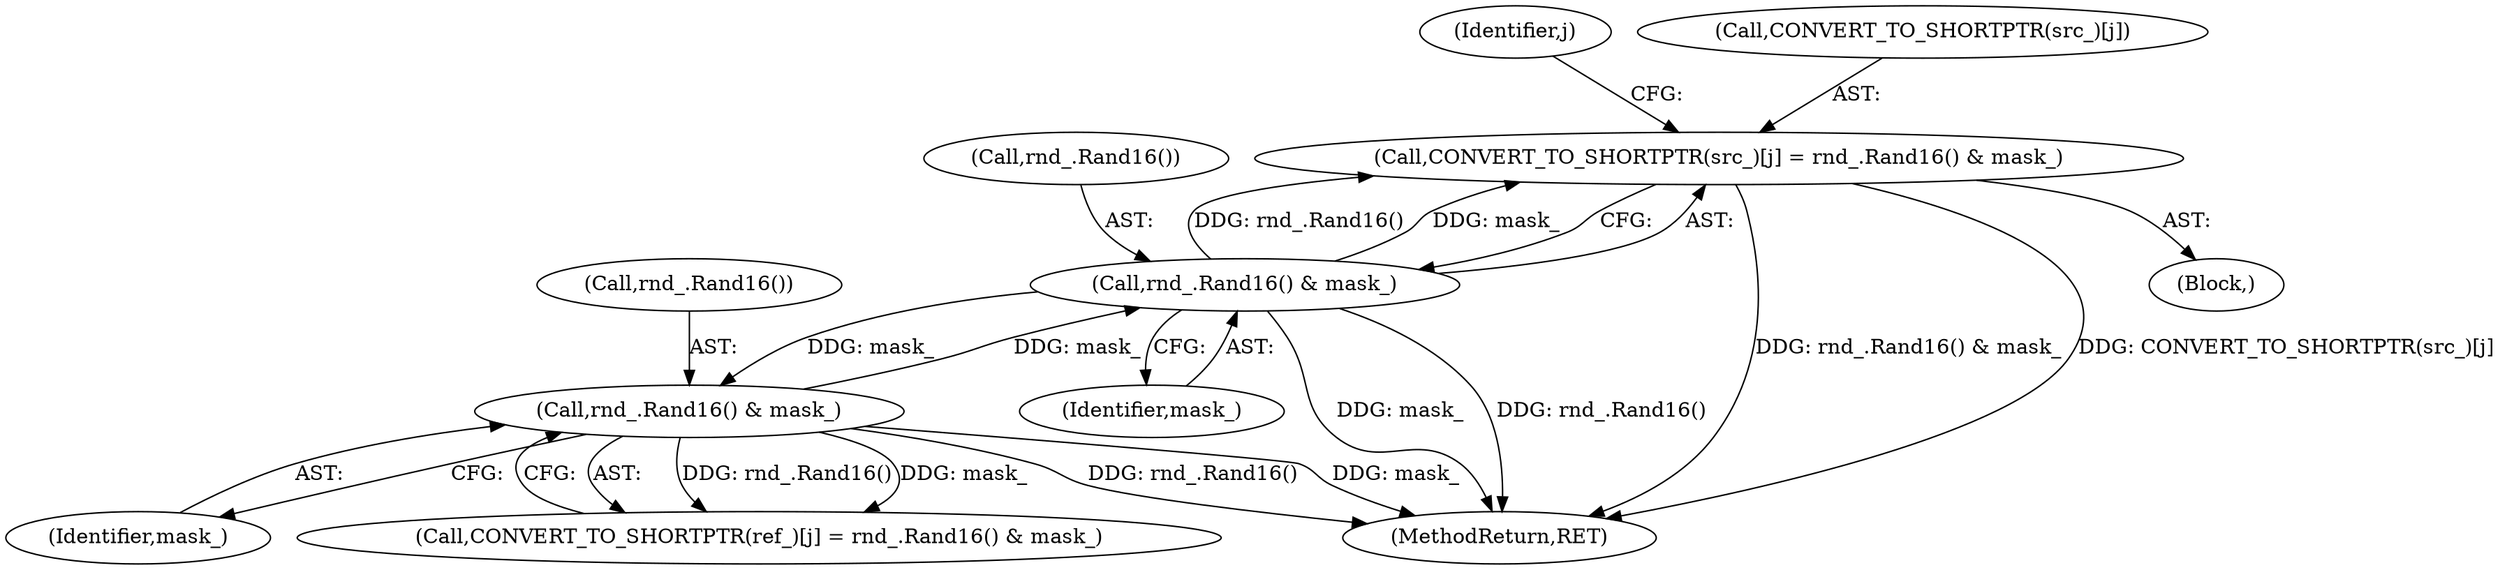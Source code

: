 digraph "0_Android_5a9753fca56f0eeb9f61e342b2fccffc364f9426_112@array" {
"1000179" [label="(Call,CONVERT_TO_SHORTPTR(src_)[j] = rnd_.Rand16() & mask_)"];
"1000184" [label="(Call,rnd_.Rand16() & mask_)"];
"1000209" [label="(Call,rnd_.Rand16() & mask_)"];
"1000178" [label="(Block,)"];
"1000209" [label="(Call,rnd_.Rand16() & mask_)"];
"1000204" [label="(Call,CONVERT_TO_SHORTPTR(ref_)[j] = rnd_.Rand16() & mask_)"];
"1000177" [label="(Identifier,j)"];
"1000185" [label="(Call,rnd_.Rand16())"];
"1000180" [label="(Call,CONVERT_TO_SHORTPTR(src_)[j])"];
"1000265" [label="(MethodReturn,RET)"];
"1000211" [label="(Identifier,mask_)"];
"1000186" [label="(Identifier,mask_)"];
"1000210" [label="(Call,rnd_.Rand16())"];
"1000179" [label="(Call,CONVERT_TO_SHORTPTR(src_)[j] = rnd_.Rand16() & mask_)"];
"1000184" [label="(Call,rnd_.Rand16() & mask_)"];
"1000179" -> "1000178"  [label="AST: "];
"1000179" -> "1000184"  [label="CFG: "];
"1000180" -> "1000179"  [label="AST: "];
"1000184" -> "1000179"  [label="AST: "];
"1000177" -> "1000179"  [label="CFG: "];
"1000179" -> "1000265"  [label="DDG: rnd_.Rand16() & mask_"];
"1000179" -> "1000265"  [label="DDG: CONVERT_TO_SHORTPTR(src_)[j]"];
"1000184" -> "1000179"  [label="DDG: rnd_.Rand16()"];
"1000184" -> "1000179"  [label="DDG: mask_"];
"1000184" -> "1000186"  [label="CFG: "];
"1000185" -> "1000184"  [label="AST: "];
"1000186" -> "1000184"  [label="AST: "];
"1000184" -> "1000265"  [label="DDG: rnd_.Rand16()"];
"1000184" -> "1000265"  [label="DDG: mask_"];
"1000209" -> "1000184"  [label="DDG: mask_"];
"1000184" -> "1000209"  [label="DDG: mask_"];
"1000209" -> "1000204"  [label="AST: "];
"1000209" -> "1000211"  [label="CFG: "];
"1000210" -> "1000209"  [label="AST: "];
"1000211" -> "1000209"  [label="AST: "];
"1000204" -> "1000209"  [label="CFG: "];
"1000209" -> "1000265"  [label="DDG: rnd_.Rand16()"];
"1000209" -> "1000265"  [label="DDG: mask_"];
"1000209" -> "1000204"  [label="DDG: rnd_.Rand16()"];
"1000209" -> "1000204"  [label="DDG: mask_"];
}
